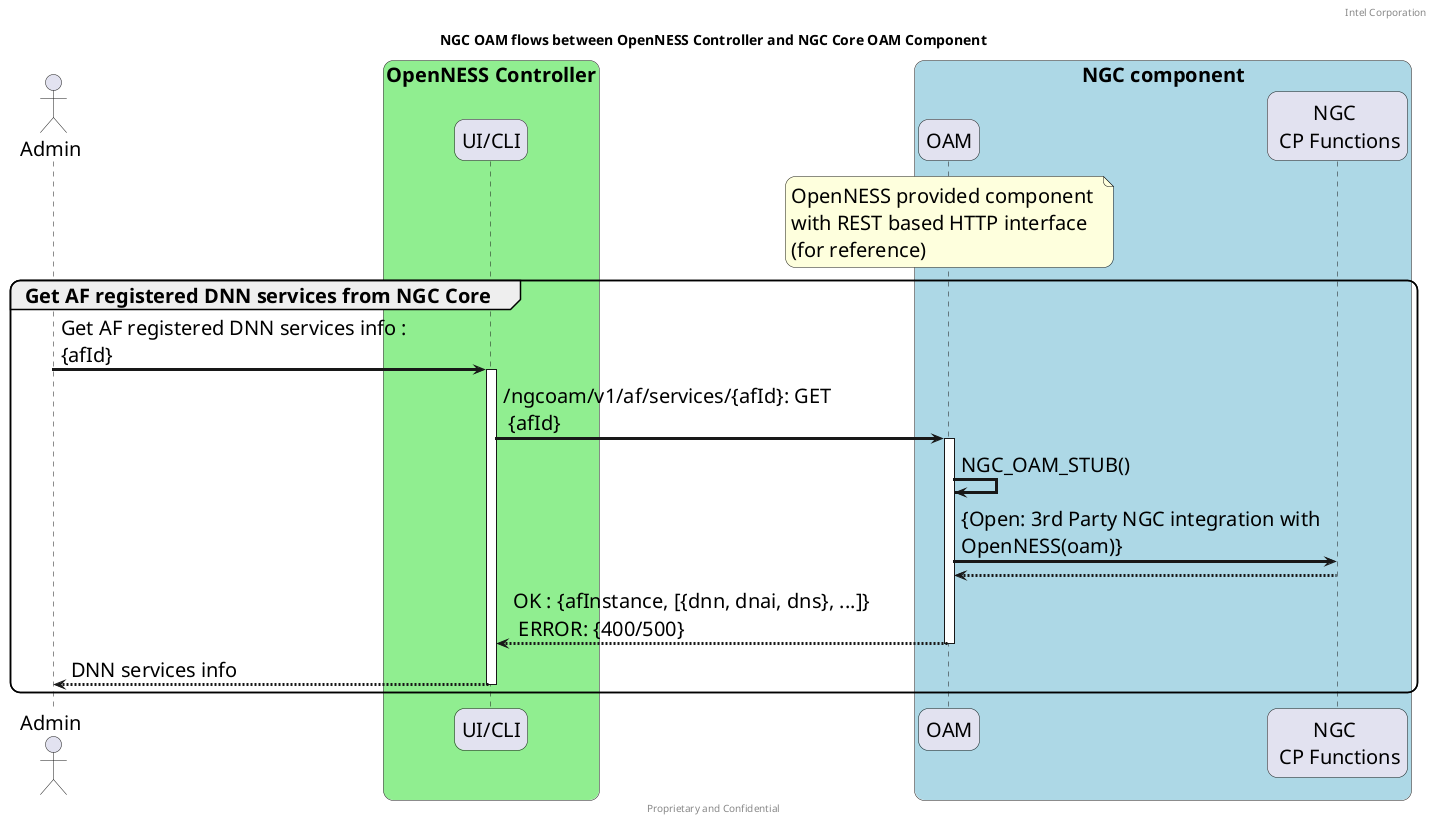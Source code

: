 @startuml
skinparam monochrome false
skinparam roundcorner 20
skinparam defaultFontName "Intel Clear"
skinparam defaultFontSize 20
skinparam maxmessagesize 400
skinparam sequenceArrowThickness 3

header "Intel Corporation"
footer "Proprietary and Confidential"
title "NGC OAM flows between OpenNESS Controller and NGC Core OAM Component"

actor "Admin" as user
box  "OpenNESS Controller" #LightGreen
participant "UI/CLI" as cnca 
end box
box  "NGC component" #LightBlue
participant "OAM"  as oam
note over oam
   OpenNESS provided component 
   with REST based HTTP interface 
   (for reference)
end note
participant "NGC \n CP Functions" as ngccp
end box


group Get AF registered DNN services from NGC Core
    user -> cnca : Get AF registered DNN services info : {afId}
    activate cnca
    cnca -> oam : /ngcoam/v1/af/services/{afId}: GET \n {afId}
    activate oam
    oam -> oam : NGC_OAM_STUB()
    oam -> ngccp : {Open: 3rd Party NGC integration with OpenNESS(oam)} 
    ngccp --> oam : 
    oam --> cnca :  OK : {afInstance, [{dnn, dnai, dns}, ...]} \n ERROR: {400/500}
    deactivate oam
    cnca --> user : DNN services info
    deactivate cnca
end

@enduml